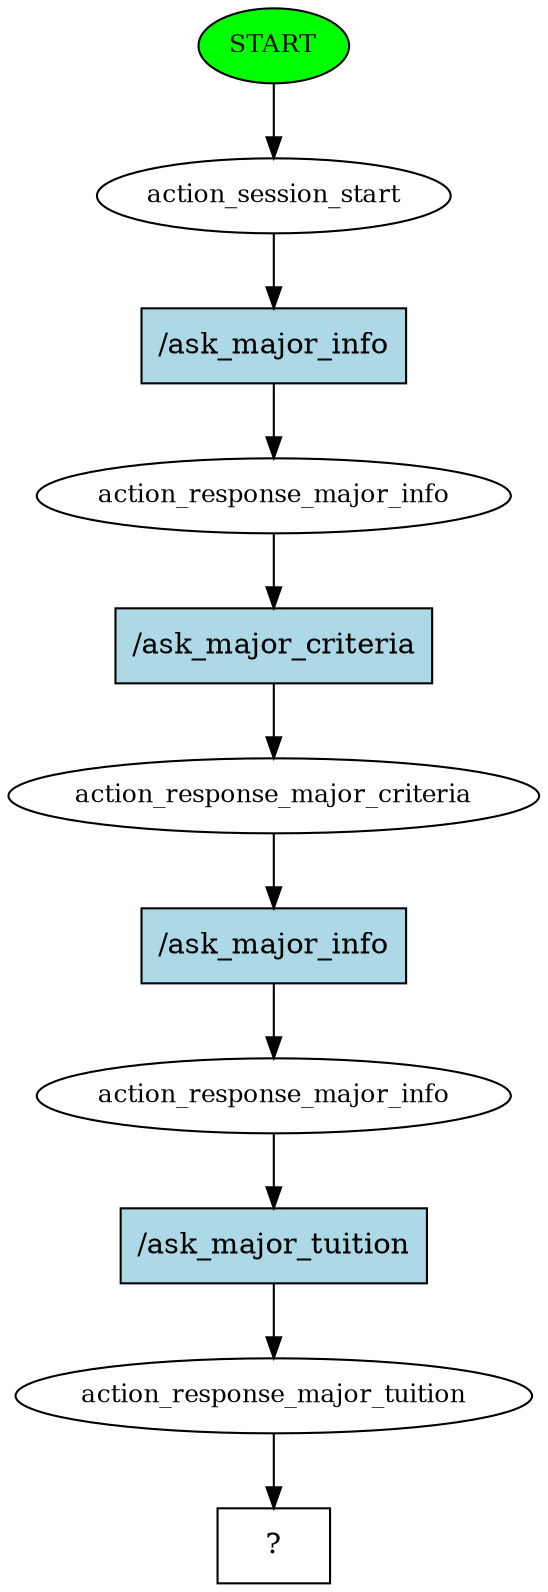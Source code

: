 digraph  {
0 [class="start active", fillcolor=green, fontsize=12, label=START, style=filled];
1 [class=active, fontsize=12, label=action_session_start];
2 [class=active, fontsize=12, label=action_response_major_info];
3 [class=active, fontsize=12, label=action_response_major_criteria];
4 [class=active, fontsize=12, label=action_response_major_info];
5 [class=active, fontsize=12, label=action_response_major_tuition];
6 [class="intent dashed active", label="  ?  ", shape=rect];
7 [class="intent active", fillcolor=lightblue, label="/ask_major_info", shape=rect, style=filled];
8 [class="intent active", fillcolor=lightblue, label="/ask_major_criteria", shape=rect, style=filled];
9 [class="intent active", fillcolor=lightblue, label="/ask_major_info", shape=rect, style=filled];
10 [class="intent active", fillcolor=lightblue, label="/ask_major_tuition", shape=rect, style=filled];
0 -> 1  [class=active, key=NONE, label=""];
1 -> 7  [class=active, key=0];
2 -> 8  [class=active, key=0];
3 -> 9  [class=active, key=0];
4 -> 10  [class=active, key=0];
5 -> 6  [class=active, key=NONE, label=""];
7 -> 2  [class=active, key=0];
8 -> 3  [class=active, key=0];
9 -> 4  [class=active, key=0];
10 -> 5  [class=active, key=0];
}
